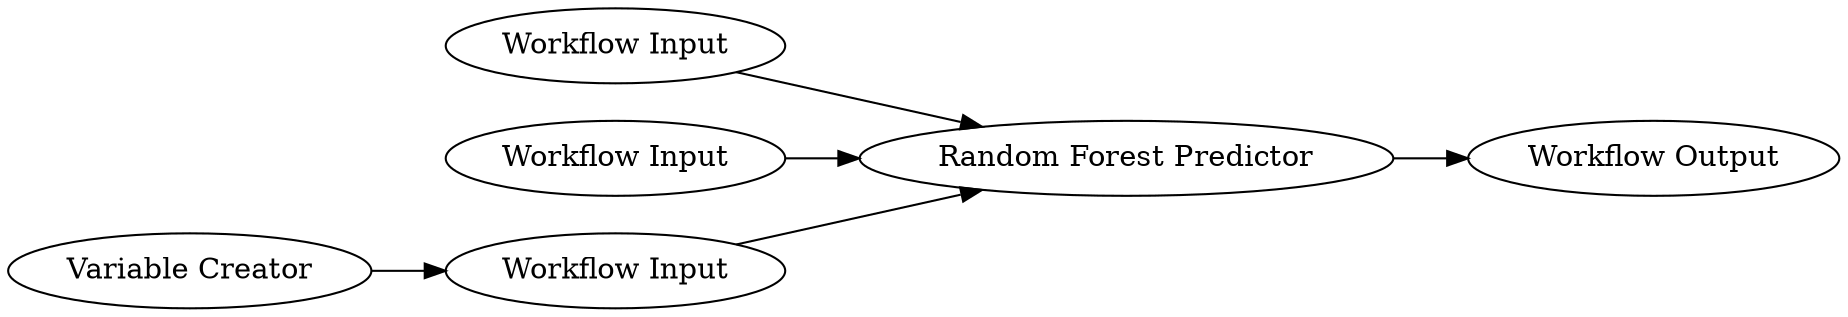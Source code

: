 digraph {
	"-2979235075569582708_16" [label="Workflow Input"]
	"-2979235075569582708_17" [label="Workflow Input"]
	"-2979235075569582708_14" [label="Workflow Input"]
	"-2979235075569582708_15" [label="Variable Creator"]
	"-2979235075569582708_18" [label="Workflow Output"]
	"-2979235075569582708_10" [label="Random Forest Predictor"]
	"-2979235075569582708_14" -> "-2979235075569582708_10"
	"-2979235075569582708_17" -> "-2979235075569582708_10"
	"-2979235075569582708_16" -> "-2979235075569582708_10"
	"-2979235075569582708_10" -> "-2979235075569582708_18"
	"-2979235075569582708_15" -> "-2979235075569582708_14"
	rankdir=LR
}

